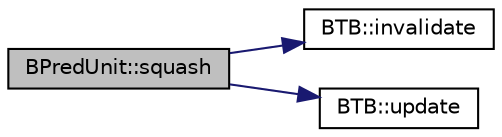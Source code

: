 digraph G
{
  edge [fontname="Helvetica",fontsize="10",labelfontname="Helvetica",labelfontsize="10"];
  node [fontname="Helvetica",fontsize="10",shape=record];
  rankdir=LR;
  Node1 [label="BPredUnit::squash",height=0.2,width=0.4,color="black", fillcolor="grey75", style="filled" fontcolor="black"];
  Node1 -> Node2 [color="midnightblue",fontsize="10",style="solid",fontname="Helvetica"];
  Node2 [label="BTB::invalidate",height=0.2,width=0.4,color="black", fillcolor="white", style="filled",URL="$classBTB.html#aa5c83affce9a681214af9f078d79736f"];
  Node1 -> Node3 [color="midnightblue",fontsize="10",style="solid",fontname="Helvetica"];
  Node3 [label="BTB::update",height=0.2,width=0.4,color="black", fillcolor="white", style="filled",URL="$classBTB.html#a3b219a528353ed5cc381b783d40a72fd"];
}

